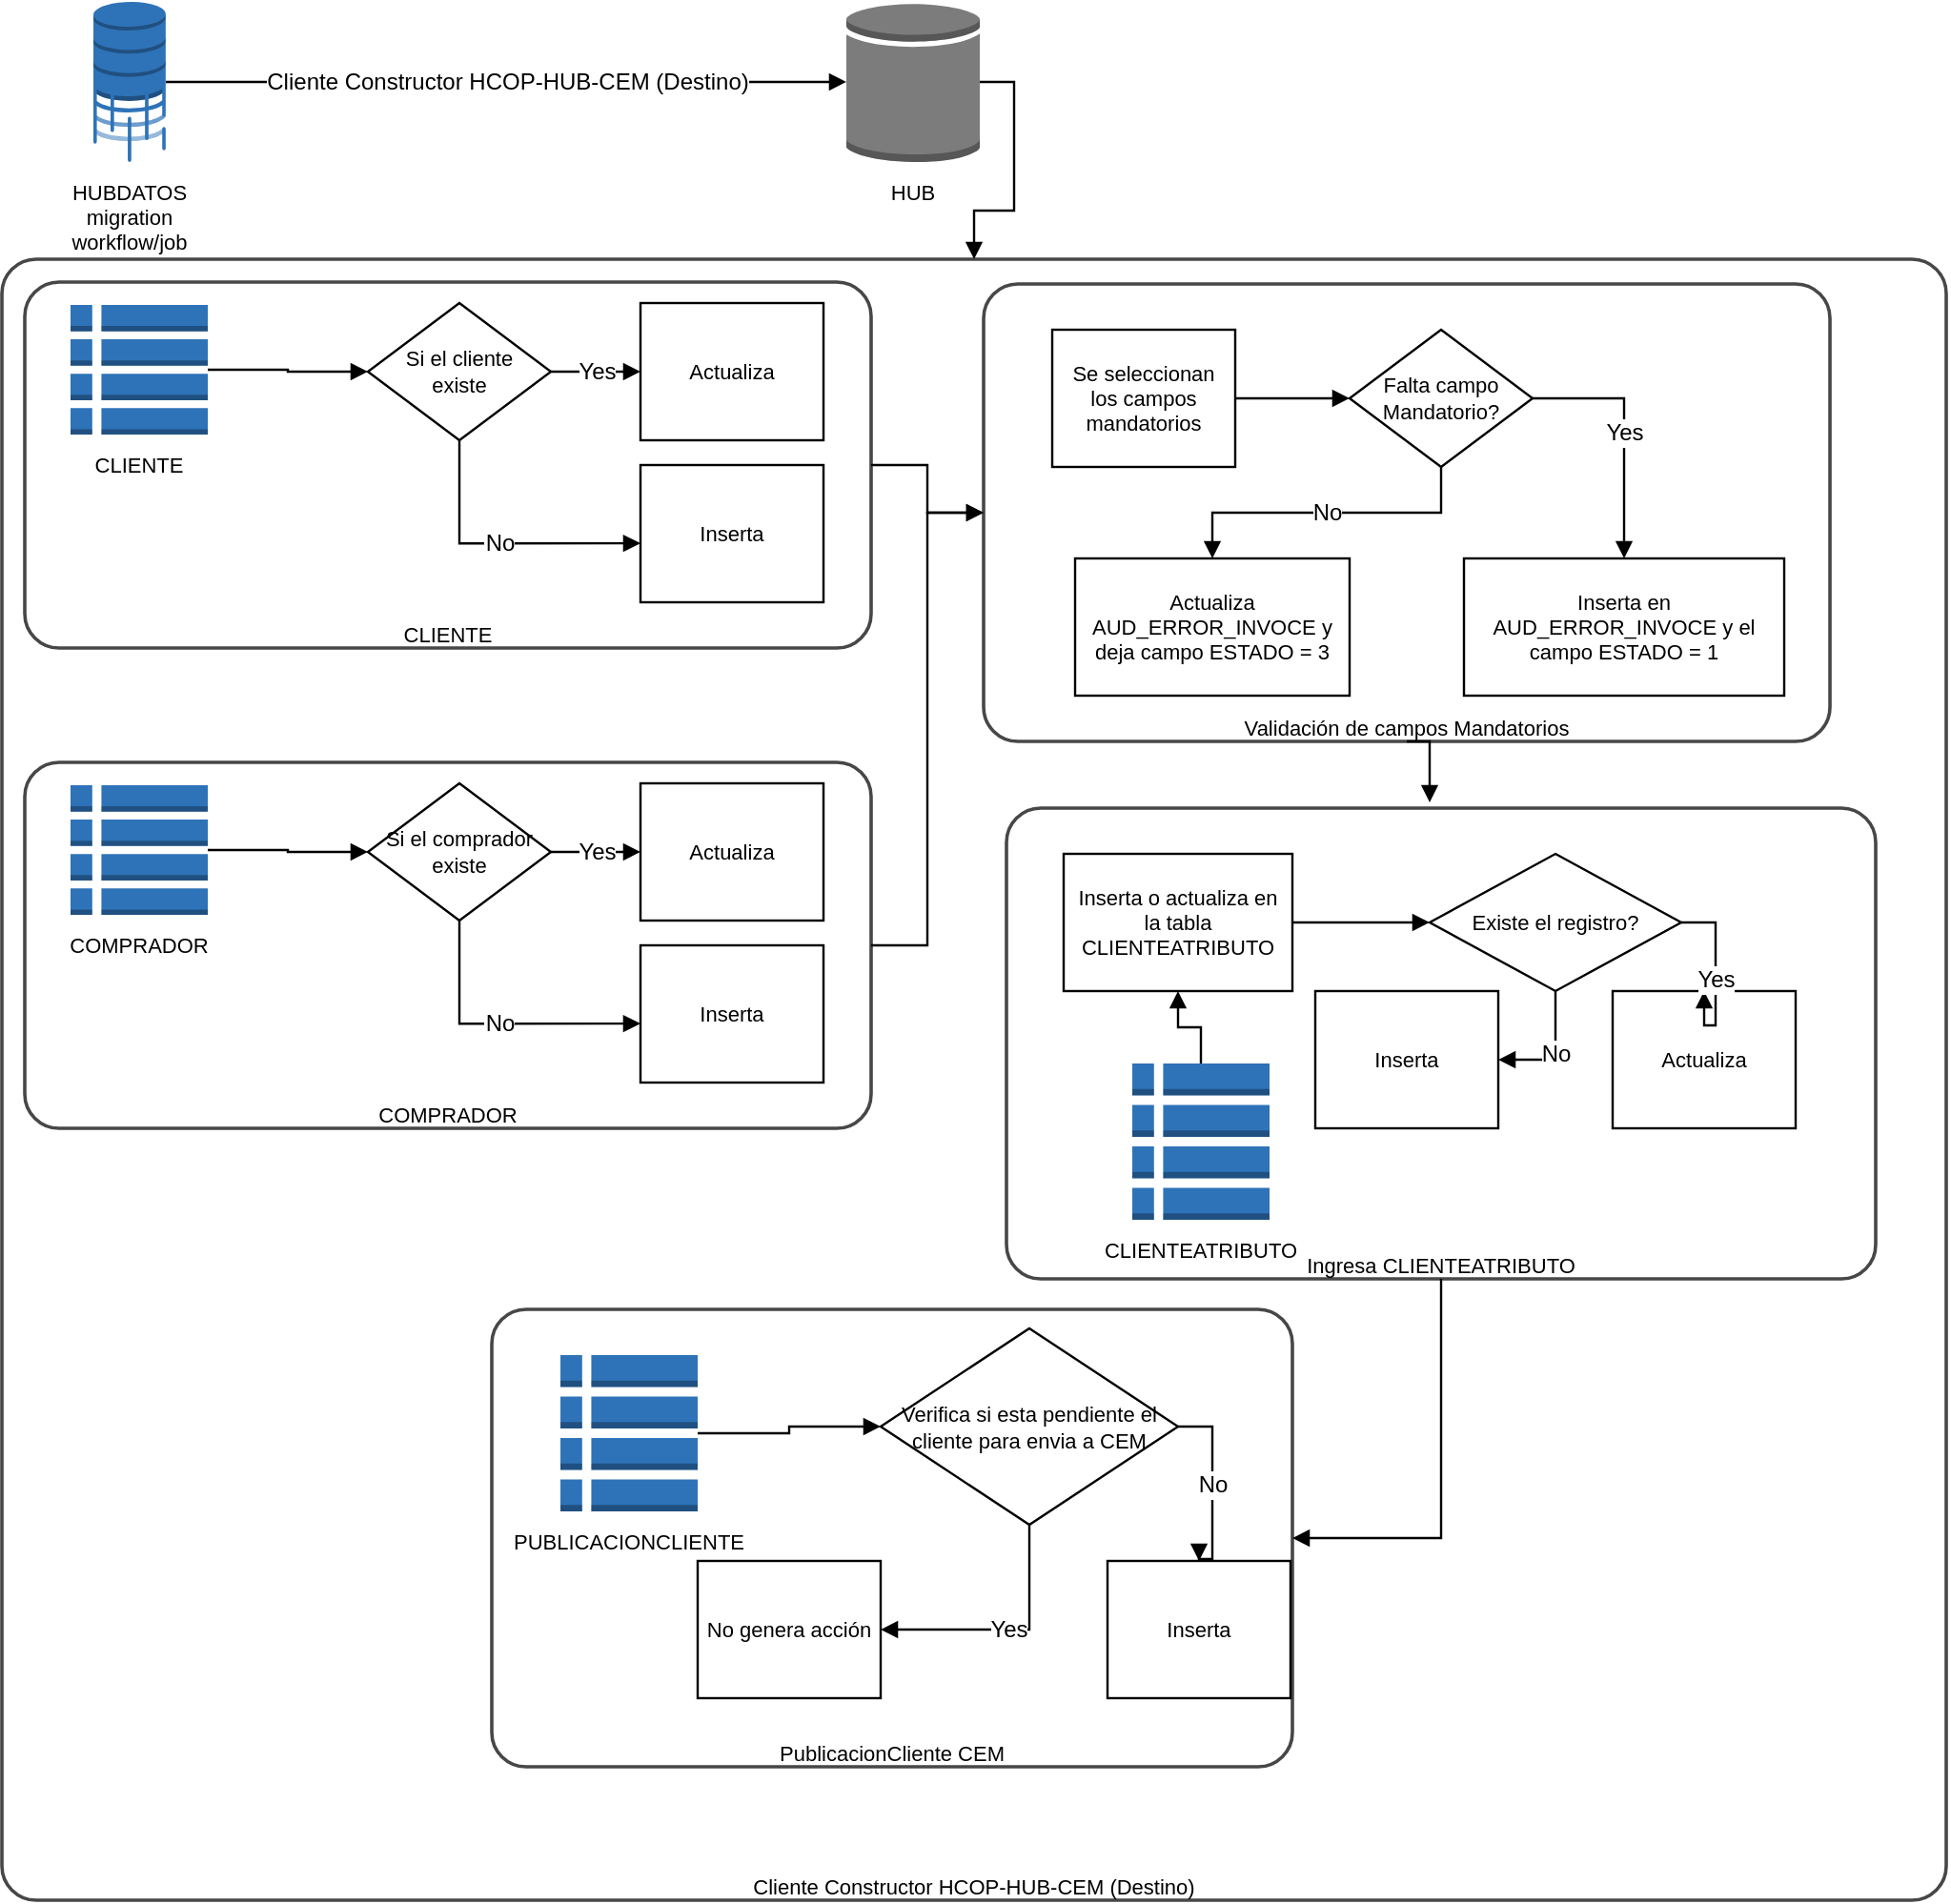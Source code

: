 <mxfile version="12.6.5" type="github"><diagram id="pn_AHYJkTDnb_LbIhob4" name="Page-1"><mxGraphModel dx="2893" dy="2506" grid="1" gridSize="10" guides="1" tooltips="1" connect="1" arrows="1" fold="1" page="1" pageScale="1" pageWidth="827" pageHeight="1169" math="0" shadow="0"><root><mxCell id="0"/><mxCell id="1" parent="0"/><mxCell id="GrnGqE9-4dOr6bEl9j0j-1" value="HUB" style="html=1;whiteSpace=wrap;shape=mxgraph.aws3.generic_database;labelPosition=center;verticalLabelPosition=bottom;align=center;verticalAlign=top;fontSize=11;spacing=5;strokeOpacity=100;fillColor=#7D7C7C;strokeWidth=1.2;" vertex="1" parent="1"><mxGeometry x="467" y="-1150" width="70" height="84" as="geometry"/></mxCell><mxCell id="GrnGqE9-4dOr6bEl9j0j-2" value="HUBDATOS migration workflow/job" style="html=1;whiteSpace=wrap;shape=mxgraph.aws3.database_migration_workflow_job;labelPosition=center;verticalLabelPosition=bottom;align=center;verticalAlign=top;fontSize=11;spacing=5;strokeOpacity=100;fillColor=#2e73b8;strokeWidth=1.2;" vertex="1" parent="1"><mxGeometry x="72" y="-1150" width="38" height="84" as="geometry"/></mxCell><mxCell id="GrnGqE9-4dOr6bEl9j0j-3" value="" style="html=1;jettySize=18;fontSize=11;strokeWidth=1.2;rounded=1;arcSize=0;edgeStyle=orthogonalEdgeStyle;startArrow=none;endArrow=block;endFill=1;exitX=1.0;exitY=0.5;exitPerimeter=1;entryX=0.005;entryY=0.5;entryPerimeter=1;" edge="1" parent="1" source="GrnGqE9-4dOr6bEl9j0j-2" target="GrnGqE9-4dOr6bEl9j0j-1"><mxGeometry width="100" height="100" relative="1" as="geometry"/></mxCell><mxCell id="GrnGqE9-4dOr6bEl9j0j-4" value="Cliente Constructor HCOP-HUB-CEM (Destino)" style="text;html=1;resizable=0;labelBackgroundColor=#ffffff;align=center;verticalAlign=middle;" vertex="1" parent="GrnGqE9-4dOr6bEl9j0j-3"><mxGeometry relative="1" as="geometry"/></mxCell><mxCell id="GrnGqE9-4dOr6bEl9j0j-5" value="Cliente Constructor HCOP-HUB-CEM (Destino)" style="html=1;whiteSpace=wrap;fontSize=11;spacing=0;strokeColor=#474747;fillOpacity=0;rounded=1;absoluteArcSize=1;arcSize=36;fillColor=#000000;strokeWidth=1.8;verticalAlign=bottom;" vertex="1" parent="1"><mxGeometry x="24" y="-1015" width="1020" height="861" as="geometry"/></mxCell><mxCell id="GrnGqE9-4dOr6bEl9j0j-6" value="" style="html=1;jettySize=18;fontSize=11;strokeWidth=1.2;rounded=1;arcSize=0;edgeStyle=orthogonalEdgeStyle;startArrow=none;endArrow=block;endFill=1;exitX=0.995;exitY=0.5;exitPerimeter=1;entryX=0.5;entryY=-0.001;entryPerimeter=1;" edge="1" parent="1" source="GrnGqE9-4dOr6bEl9j0j-1" target="GrnGqE9-4dOr6bEl9j0j-5"><mxGeometry width="100" height="100" relative="1" as="geometry"/></mxCell><mxCell id="GrnGqE9-4dOr6bEl9j0j-7" value="CLIENTE" style="html=1;whiteSpace=wrap;shape=mxgraph.aws3.table;labelPosition=center;verticalLabelPosition=bottom;align=center;verticalAlign=top;fontSize=11;spacing=5;strokeOpacity=100;fillColor=#2e73b8;strokeWidth=1.2;" vertex="1" parent="1"><mxGeometry x="60" y="-991" width="72" height="68" as="geometry"/></mxCell><mxCell id="GrnGqE9-4dOr6bEl9j0j-8" value="Si el cliente existe" style="html=1;whiteSpace=wrap;rhombus;fontSize=11;fontColor=#000000;spacing=5;strokeOpacity=100;strokeWidth=1.2;" vertex="1" parent="1"><mxGeometry x="216" y="-992" width="96" height="72" as="geometry"/></mxCell><mxCell id="GrnGqE9-4dOr6bEl9j0j-9" value="" style="html=1;jettySize=18;fontSize=11;strokeWidth=1.2;rounded=1;arcSize=0;edgeStyle=orthogonalEdgeStyle;startArrow=none;endArrow=block;endFill=1;exitX=1;exitY=0.5;exitPerimeter=1;entryX=-0.01;entryY=0.5;entryPerimeter=1;" edge="1" parent="1" source="GrnGqE9-4dOr6bEl9j0j-7" target="GrnGqE9-4dOr6bEl9j0j-8"><mxGeometry width="100" height="100" relative="1" as="geometry"/></mxCell><mxCell id="GrnGqE9-4dOr6bEl9j0j-10" value="Actualiza" style="html=1;whiteSpace=wrap;;fontSize=11;fontColor=#000000;spacing=5;strokeOpacity=100;strokeWidth=1.2;" vertex="1" parent="1"><mxGeometry x="359" y="-992" width="96" height="72" as="geometry"/></mxCell><mxCell id="GrnGqE9-4dOr6bEl9j0j-11" value="Yes" style="html=1;jettySize=18;fontSize=11;fontColor=#000000;strokeWidth=1.2;rounded=1;arcSize=0;edgeStyle=orthogonalEdgeStyle;startArrow=none;endArrow=block;endFill=1;exitX=1.01;exitY=0.5;exitPerimeter=1;entryX=-0.006;entryY=0.5;entryPerimeter=1;" edge="1" parent="1" source="GrnGqE9-4dOr6bEl9j0j-8" target="GrnGqE9-4dOr6bEl9j0j-10"><mxGeometry width="100" height="100" relative="1" as="geometry"/></mxCell><mxCell id="GrnGqE9-4dOr6bEl9j0j-12" value="Yes" style="text;html=1;resizable=0;labelBackgroundColor=#ffffff;align=center;verticalAlign=middle;" vertex="1" parent="GrnGqE9-4dOr6bEl9j0j-11"><mxGeometry relative="1" as="geometry"/></mxCell><mxCell id="GrnGqE9-4dOr6bEl9j0j-13" value="Inserta" style="html=1;whiteSpace=wrap;;fontSize=11;fontColor=#000000;spacing=5;strokeOpacity=100;strokeWidth=1.2;" vertex="1" parent="1"><mxGeometry x="359" y="-907" width="96" height="72" as="geometry"/></mxCell><mxCell id="GrnGqE9-4dOr6bEl9j0j-14" value="No" style="html=1;jettySize=18;fontSize=11;fontColor=#000000;strokeWidth=1.2;rounded=1;arcSize=0;edgeStyle=orthogonalEdgeStyle;startArrow=none;endArrow=block;endFill=1;exitX=0.5;exitY=1.01;exitPerimeter=1;entryX=0.187;entryY=0.544;entryPerimeter=1;" edge="1" parent="1" source="GrnGqE9-4dOr6bEl9j0j-8" target="GrnGqE9-4dOr6bEl9j0j-13"><mxGeometry width="100" height="100" relative="1" as="geometry"/></mxCell><mxCell id="GrnGqE9-4dOr6bEl9j0j-15" value="No" style="text;html=1;resizable=0;labelBackgroundColor=#ffffff;align=center;verticalAlign=middle;" vertex="1" parent="GrnGqE9-4dOr6bEl9j0j-14"><mxGeometry relative="1" as="geometry"/></mxCell><mxCell id="GrnGqE9-4dOr6bEl9j0j-16" value="CLIENTE" style="html=1;whiteSpace=wrap;fontSize=11;spacing=0;strokeColor=#474747;fillOpacity=0;rounded=1;absoluteArcSize=1;arcSize=36;fillColor=#000000;strokeWidth=1.8;verticalAlign=bottom;" vertex="1" parent="1"><mxGeometry x="36" y="-1003" width="444" height="192" as="geometry"/></mxCell><mxCell id="GrnGqE9-4dOr6bEl9j0j-17" value="PublicacionCliente CEM" style="html=1;whiteSpace=wrap;fontSize=11;spacing=0;strokeColor=#474747;fillOpacity=0;rounded=1;absoluteArcSize=1;arcSize=36;fillColor=#000000;strokeWidth=1.8;verticalAlign=bottom;" vertex="1" parent="1"><mxGeometry x="281" y="-464" width="420" height="240" as="geometry"/></mxCell><mxCell id="GrnGqE9-4dOr6bEl9j0j-18" value="PUBLICACIONCLIENTE" style="html=1;whiteSpace=wrap;shape=mxgraph.aws3.table;labelPosition=center;verticalLabelPosition=bottom;align=center;verticalAlign=top;fontSize=11;spacing=5;strokeOpacity=100;fillColor=#2e73b8;strokeWidth=1.2;" vertex="1" parent="1"><mxGeometry x="317" y="-440" width="72" height="82" as="geometry"/></mxCell><mxCell id="GrnGqE9-4dOr6bEl9j0j-19" value="Verifica si esta pendiente el cliente para envia a CEM" style="html=1;whiteSpace=wrap;rhombus;fontSize=11;fontColor=#000000;spacing=5;strokeOpacity=100;strokeWidth=1.2;" vertex="1" parent="1"><mxGeometry x="485" y="-454" width="156" height="103" as="geometry"/></mxCell><mxCell id="GrnGqE9-4dOr6bEl9j0j-20" value="" style="html=1;jettySize=18;fontSize=11;strokeWidth=1.2;rounded=1;arcSize=0;edgeStyle=orthogonalEdgeStyle;startArrow=none;endArrow=block;endFill=1;exitX=1;exitY=0.5;exitPerimeter=1;entryX=-0.007;entryY=0.5;entryPerimeter=1;" edge="1" parent="1" source="GrnGqE9-4dOr6bEl9j0j-18" target="GrnGqE9-4dOr6bEl9j0j-19"><mxGeometry width="100" height="100" relative="1" as="geometry"/></mxCell><mxCell id="GrnGqE9-4dOr6bEl9j0j-21" value="No genera acción" style="html=1;whiteSpace=wrap;;fontSize=11;fontColor=#000000;spacing=5;strokeOpacity=100;strokeWidth=1.2;" vertex="1" parent="1"><mxGeometry x="389" y="-332" width="96" height="72" as="geometry"/></mxCell><mxCell id="GrnGqE9-4dOr6bEl9j0j-22" value="Yes" style="html=1;jettySize=18;fontSize=11;fontColor=#000000;strokeWidth=1.2;rounded=1;arcSize=0;edgeStyle=orthogonalEdgeStyle;startArrow=none;endArrow=block;endFill=1;exitX=0.5;exitY=1.007;exitPerimeter=1;entryX=1.006;entryY=0.5;entryPerimeter=1;" edge="1" parent="1" source="GrnGqE9-4dOr6bEl9j0j-19" target="GrnGqE9-4dOr6bEl9j0j-21"><mxGeometry width="100" height="100" relative="1" as="geometry"/></mxCell><mxCell id="GrnGqE9-4dOr6bEl9j0j-23" value="Yes" style="text;html=1;resizable=0;labelBackgroundColor=#ffffff;align=center;verticalAlign=middle;" vertex="1" parent="GrnGqE9-4dOr6bEl9j0j-22"><mxGeometry relative="1" as="geometry"/></mxCell><mxCell id="GrnGqE9-4dOr6bEl9j0j-24" value="Inserta" style="html=1;whiteSpace=wrap;;fontSize=11;fontColor=#000000;spacing=5;strokeOpacity=100;strokeWidth=1.2;" vertex="1" parent="1"><mxGeometry x="604" y="-332" width="96" height="72" as="geometry"/></mxCell><mxCell id="GrnGqE9-4dOr6bEl9j0j-25" value="No" style="html=1;jettySize=18;fontSize=11;fontColor=#000000;strokeWidth=1.2;rounded=1;arcSize=0;edgeStyle=orthogonalEdgeStyle;startArrow=none;endArrow=block;endFill=1;exitX=1.007;exitY=0.5;exitPerimeter=1;entryX=0.5;entryY=-0.008;entryPerimeter=1;" edge="1" parent="1" source="GrnGqE9-4dOr6bEl9j0j-19" target="GrnGqE9-4dOr6bEl9j0j-24"><mxGeometry width="100" height="100" relative="1" as="geometry"/></mxCell><mxCell id="GrnGqE9-4dOr6bEl9j0j-26" value="No" style="text;html=1;resizable=0;labelBackgroundColor=#ffffff;align=center;verticalAlign=middle;" vertex="1" parent="GrnGqE9-4dOr6bEl9j0j-25"><mxGeometry relative="1" as="geometry"/></mxCell><mxCell id="GrnGqE9-4dOr6bEl9j0j-27" value="Validación de campos Mandatorios" style="html=1;whiteSpace=wrap;fontSize=11;spacing=0;strokeColor=#474747;fillOpacity=0;rounded=1;absoluteArcSize=1;arcSize=36;fillColor=#000000;strokeWidth=1.8;verticalAlign=bottom;" vertex="1" parent="1"><mxGeometry x="539" y="-1002" width="444" height="240" as="geometry"/></mxCell><mxCell id="GrnGqE9-4dOr6bEl9j0j-28" value="Se seleccionan los campos mandatorios " style="html=1;whiteSpace=wrap;;fontSize=11;fontColor=#000000;spacing=5;strokeOpacity=100;strokeWidth=1.2;" vertex="1" parent="1"><mxGeometry x="575" y="-978" width="96" height="72" as="geometry"/></mxCell><mxCell id="GrnGqE9-4dOr6bEl9j0j-29" value="Falta campo Mandatorio?" style="html=1;whiteSpace=wrap;rhombus;fontSize=11;fontColor=#000000;spacing=5;strokeOpacity=100;strokeWidth=1.2;" vertex="1" parent="1"><mxGeometry x="731" y="-978" width="96" height="72" as="geometry"/></mxCell><mxCell id="GrnGqE9-4dOr6bEl9j0j-30" value="" style="html=1;jettySize=18;fontSize=11;strokeWidth=1.2;rounded=1;arcSize=0;edgeStyle=orthogonalEdgeStyle;startArrow=none;endArrow=block;endFill=1;exitX=1.006;exitY=0.5;exitPerimeter=1;entryX=-0.01;entryY=0.5;entryPerimeter=1;" edge="1" parent="1" source="GrnGqE9-4dOr6bEl9j0j-28" target="GrnGqE9-4dOr6bEl9j0j-29"><mxGeometry width="100" height="100" relative="1" as="geometry"/></mxCell><mxCell id="GrnGqE9-4dOr6bEl9j0j-31" value="Inserta en AUD_ERROR_INVOCE y el campo ESTADO = 1 " style="html=1;whiteSpace=wrap;;fontSize=11;fontColor=#000000;spacing=5;strokeOpacity=100;strokeWidth=1.2;" vertex="1" parent="1"><mxGeometry x="791" y="-858" width="168" height="72" as="geometry"/></mxCell><mxCell id="GrnGqE9-4dOr6bEl9j0j-32" value="Yes" style="html=1;jettySize=18;fontSize=11;fontColor=#000000;strokeWidth=1.2;rounded=1;arcSize=0;edgeStyle=orthogonalEdgeStyle;startArrow=none;endArrow=block;endFill=1;exitX=1.01;exitY=0.5;exitPerimeter=1;entryX=0.5;entryY=-0.008;entryPerimeter=1;" edge="1" parent="1" source="GrnGqE9-4dOr6bEl9j0j-29" target="GrnGqE9-4dOr6bEl9j0j-31"><mxGeometry width="100" height="100" relative="1" as="geometry"/></mxCell><mxCell id="GrnGqE9-4dOr6bEl9j0j-33" value="Yes" style="text;html=1;resizable=0;labelBackgroundColor=#ffffff;align=center;verticalAlign=middle;" vertex="1" parent="GrnGqE9-4dOr6bEl9j0j-32"><mxGeometry relative="1" as="geometry"/></mxCell><mxCell id="GrnGqE9-4dOr6bEl9j0j-34" value="Actualiza AUD_ERROR_INVOCE y deja campo ESTADO = 3" style="html=1;whiteSpace=wrap;;fontSize=11;fontColor=#000000;spacing=5;strokeOpacity=100;strokeWidth=1.2;" vertex="1" parent="1"><mxGeometry x="587" y="-858" width="144" height="72" as="geometry"/></mxCell><mxCell id="GrnGqE9-4dOr6bEl9j0j-35" value="No" style="html=1;jettySize=18;fontSize=11;fontColor=#000000;strokeWidth=1.2;rounded=1;arcSize=0;edgeStyle=orthogonalEdgeStyle;startArrow=none;endArrow=block;endFill=1;exitX=0.5;exitY=1.01;exitPerimeter=1;entryX=0.5;entryY=-0.008;entryPerimeter=1;" edge="1" parent="1" source="GrnGqE9-4dOr6bEl9j0j-29" target="GrnGqE9-4dOr6bEl9j0j-34"><mxGeometry width="100" height="100" relative="1" as="geometry"/></mxCell><mxCell id="GrnGqE9-4dOr6bEl9j0j-36" value="No" style="text;html=1;resizable=0;labelBackgroundColor=#ffffff;align=center;verticalAlign=middle;" vertex="1" parent="GrnGqE9-4dOr6bEl9j0j-35"><mxGeometry relative="1" as="geometry"/></mxCell><mxCell id="GrnGqE9-4dOr6bEl9j0j-37" value="" style="html=1;jettySize=18;fontSize=11;strokeWidth=1.2;rounded=1;arcSize=0;edgeStyle=orthogonalEdgeStyle;startArrow=none;endArrow=block;endFill=1;exitX=0.5;exitY=1.004;exitPerimeter=1;" edge="1" parent="1" source="GrnGqE9-4dOr6bEl9j0j-27"><mxGeometry width="100" height="100" relative="1" as="geometry"><mxPoint x="773" y="-730" as="targetPoint"/></mxGeometry></mxCell><mxCell id="GrnGqE9-4dOr6bEl9j0j-38" value="Ingresa CLIENTEATRIBUTO" style="html=1;whiteSpace=wrap;fontSize=11;spacing=0;strokeColor=#474747;fillOpacity=0;rounded=1;absoluteArcSize=1;arcSize=36;fillColor=#000000;strokeWidth=1.8;verticalAlign=bottom;" vertex="1" parent="1"><mxGeometry x="551" y="-727" width="456" height="247" as="geometry"/></mxCell><mxCell id="GrnGqE9-4dOr6bEl9j0j-39" value="Inserta o actualiza en la tabla CLIENTEATRIBUTO " style="html=1;whiteSpace=wrap;;fontSize=11;fontColor=#000000;spacing=5;strokeOpacity=100;strokeWidth=1.2;" vertex="1" parent="1"><mxGeometry x="581" y="-703" width="120" height="72" as="geometry"/></mxCell><mxCell id="GrnGqE9-4dOr6bEl9j0j-40" value="" style="html=1;jettySize=18;fontSize=11;strokeWidth=1.2;rounded=1;arcSize=0;edgeStyle=orthogonalEdgeStyle;startArrow=none;endArrow=block;endFill=1;exitX=1.005;exitY=0.5;exitPerimeter=1;entryX=0;entryY=0.5;entryPerimeter=1;" edge="1" parent="1" source="GrnGqE9-4dOr6bEl9j0j-39" target="GrnGqE9-4dOr6bEl9j0j-41"><mxGeometry width="100" height="100" relative="1" as="geometry"/></mxCell><mxCell id="GrnGqE9-4dOr6bEl9j0j-41" value="Existe el registro?" style="html=1;whiteSpace=wrap;rhombus;fontSize=11;fontColor=#000000;spacing=5;strokeOpacity=100;strokeWidth=1.2;" vertex="1" parent="1"><mxGeometry x="773" y="-703" width="132" height="72" as="geometry"/></mxCell><mxCell id="GrnGqE9-4dOr6bEl9j0j-42" value="Inserta" style="html=1;whiteSpace=wrap;;fontSize=11;fontColor=#000000;spacing=5;strokeOpacity=100;strokeWidth=1.2;" vertex="1" parent="1"><mxGeometry x="713" y="-631" width="96" height="72" as="geometry"/></mxCell><mxCell id="GrnGqE9-4dOr6bEl9j0j-43" value="Actualiza" style="html=1;whiteSpace=wrap;;fontSize=11;fontColor=#000000;spacing=5;strokeOpacity=100;strokeWidth=1.2;" vertex="1" parent="1"><mxGeometry x="869" y="-631" width="96" height="72" as="geometry"/></mxCell><mxCell id="GrnGqE9-4dOr6bEl9j0j-44" value="Yes" style="html=1;jettySize=18;fontSize=11;fontColor=#000000;strokeWidth=1.2;rounded=1;arcSize=0;edgeStyle=orthogonalEdgeStyle;startArrow=none;endArrow=block;endFill=1;exitX=1;exitY=0.5;exitPerimeter=1;entryX=0.5;entryY=-0.008;entryPerimeter=1;" edge="1" parent="1" source="GrnGqE9-4dOr6bEl9j0j-41" target="GrnGqE9-4dOr6bEl9j0j-43"><mxGeometry width="100" height="100" relative="1" as="geometry"/></mxCell><mxCell id="GrnGqE9-4dOr6bEl9j0j-45" value="Yes" style="text;html=1;resizable=0;labelBackgroundColor=#ffffff;align=center;verticalAlign=middle;" vertex="1" parent="GrnGqE9-4dOr6bEl9j0j-44"><mxGeometry relative="1" as="geometry"/></mxCell><mxCell id="GrnGqE9-4dOr6bEl9j0j-46" value="No" style="html=1;jettySize=18;fontSize=11;fontColor=#000000;strokeWidth=1.2;rounded=1;arcSize=0;edgeStyle=orthogonalEdgeStyle;startArrow=none;endArrow=block;endFill=1;exitX=0.5;exitY=1.009;exitPerimeter=1;entryX=1.006;entryY=0.5;entryPerimeter=1;" edge="1" parent="1" source="GrnGqE9-4dOr6bEl9j0j-41" target="GrnGqE9-4dOr6bEl9j0j-42"><mxGeometry width="100" height="100" relative="1" as="geometry"/></mxCell><mxCell id="GrnGqE9-4dOr6bEl9j0j-47" value="No" style="text;html=1;resizable=0;labelBackgroundColor=#ffffff;align=center;verticalAlign=middle;" vertex="1" parent="GrnGqE9-4dOr6bEl9j0j-46"><mxGeometry relative="1" as="geometry"/></mxCell><mxCell id="GrnGqE9-4dOr6bEl9j0j-48" value="CLIENTEATRIBUTO" style="html=1;whiteSpace=wrap;shape=mxgraph.aws3.table;labelPosition=center;verticalLabelPosition=bottom;align=center;verticalAlign=top;fontSize=11;spacing=5;strokeOpacity=100;fillColor=#2e73b8;strokeWidth=1.2;" vertex="1" parent="1"><mxGeometry x="617" y="-593" width="72" height="82" as="geometry"/></mxCell><mxCell id="GrnGqE9-4dOr6bEl9j0j-49" value="" style="html=1;jettySize=18;fontSize=11;strokeWidth=1.2;rounded=1;arcSize=0;edgeStyle=orthogonalEdgeStyle;startArrow=none;endArrow=block;endFill=1;exitX=0.5;exitY=0;exitPerimeter=1;entryX=0.5;entryY=1.008;entryPerimeter=1;" edge="1" parent="1" source="GrnGqE9-4dOr6bEl9j0j-48" target="GrnGqE9-4dOr6bEl9j0j-39"><mxGeometry width="100" height="100" relative="1" as="geometry"/></mxCell><mxCell id="GrnGqE9-4dOr6bEl9j0j-50" value="COMPRADOR" style="html=1;whiteSpace=wrap;shape=mxgraph.aws3.table;labelPosition=center;verticalLabelPosition=bottom;align=center;verticalAlign=top;fontSize=11;spacing=5;strokeOpacity=100;fillColor=#2e73b8;strokeWidth=1.2;" vertex="1" parent="1"><mxGeometry x="60" y="-739" width="72" height="68" as="geometry"/></mxCell><mxCell id="GrnGqE9-4dOr6bEl9j0j-51" value="Si el comprador existe" style="html=1;whiteSpace=wrap;rhombus;fontSize=11;fontColor=#000000;spacing=5;strokeOpacity=100;strokeWidth=1.2;" vertex="1" parent="1"><mxGeometry x="216" y="-740" width="96" height="72" as="geometry"/></mxCell><mxCell id="GrnGqE9-4dOr6bEl9j0j-52" value="" style="html=1;jettySize=18;fontSize=11;strokeWidth=1.2;rounded=1;arcSize=0;edgeStyle=orthogonalEdgeStyle;startArrow=none;endArrow=block;endFill=1;exitX=1;exitY=0.5;exitPerimeter=1;entryX=-0.01;entryY=0.5;entryPerimeter=1;" edge="1" parent="1" source="GrnGqE9-4dOr6bEl9j0j-50" target="GrnGqE9-4dOr6bEl9j0j-51"><mxGeometry width="100" height="100" relative="1" as="geometry"/></mxCell><mxCell id="GrnGqE9-4dOr6bEl9j0j-53" value="Actualiza" style="html=1;whiteSpace=wrap;;fontSize=11;fontColor=#000000;spacing=5;strokeOpacity=100;strokeWidth=1.2;" vertex="1" parent="1"><mxGeometry x="359" y="-740" width="96" height="72" as="geometry"/></mxCell><mxCell id="GrnGqE9-4dOr6bEl9j0j-54" value="Yes" style="html=1;jettySize=18;fontSize=11;fontColor=#000000;strokeWidth=1.2;rounded=1;arcSize=0;edgeStyle=orthogonalEdgeStyle;startArrow=none;endArrow=block;endFill=1;exitX=1.01;exitY=0.5;exitPerimeter=1;entryX=-0.006;entryY=0.5;entryPerimeter=1;" edge="1" parent="1" source="GrnGqE9-4dOr6bEl9j0j-51" target="GrnGqE9-4dOr6bEl9j0j-53"><mxGeometry width="100" height="100" relative="1" as="geometry"/></mxCell><mxCell id="GrnGqE9-4dOr6bEl9j0j-55" value="Yes" style="text;html=1;resizable=0;labelBackgroundColor=#ffffff;align=center;verticalAlign=middle;" vertex="1" parent="GrnGqE9-4dOr6bEl9j0j-54"><mxGeometry relative="1" as="geometry"/></mxCell><mxCell id="GrnGqE9-4dOr6bEl9j0j-56" value="Inserta" style="html=1;whiteSpace=wrap;;fontSize=11;fontColor=#000000;spacing=5;strokeOpacity=100;strokeWidth=1.2;" vertex="1" parent="1"><mxGeometry x="359" y="-655" width="96" height="72" as="geometry"/></mxCell><mxCell id="GrnGqE9-4dOr6bEl9j0j-57" value="No" style="html=1;jettySize=18;fontSize=11;fontColor=#000000;strokeWidth=1.2;rounded=1;arcSize=0;edgeStyle=orthogonalEdgeStyle;startArrow=none;endArrow=block;endFill=1;exitX=0.5;exitY=1.01;exitPerimeter=1;entryX=0.187;entryY=0.544;entryPerimeter=1;" edge="1" parent="1" source="GrnGqE9-4dOr6bEl9j0j-51" target="GrnGqE9-4dOr6bEl9j0j-56"><mxGeometry width="100" height="100" relative="1" as="geometry"/></mxCell><mxCell id="GrnGqE9-4dOr6bEl9j0j-58" value="No" style="text;html=1;resizable=0;labelBackgroundColor=#ffffff;align=center;verticalAlign=middle;" vertex="1" parent="GrnGqE9-4dOr6bEl9j0j-57"><mxGeometry relative="1" as="geometry"/></mxCell><mxCell id="GrnGqE9-4dOr6bEl9j0j-59" value="COMPRADOR" style="html=1;whiteSpace=wrap;fontSize=11;spacing=0;strokeColor=#474747;fillOpacity=0;rounded=1;absoluteArcSize=1;arcSize=36;fillColor=#000000;strokeWidth=1.8;verticalAlign=bottom;" vertex="1" parent="1"><mxGeometry x="36" y="-751" width="444" height="192" as="geometry"/></mxCell><mxCell id="GrnGqE9-4dOr6bEl9j0j-60" value="" style="html=1;jettySize=18;fontSize=11;strokeWidth=1.2;rounded=1;arcSize=0;edgeStyle=orthogonalEdgeStyle;startArrow=none;endArrow=block;endFill=1;exitX=1.002;exitY=0.5;exitPerimeter=1;entryX=-0.002;entryY=0.5;entryPerimeter=1;" edge="1" parent="1" source="GrnGqE9-4dOr6bEl9j0j-59" target="GrnGqE9-4dOr6bEl9j0j-27"><mxGeometry width="100" height="100" relative="1" as="geometry"/></mxCell><mxCell id="GrnGqE9-4dOr6bEl9j0j-61" value="" style="html=1;jettySize=18;fontSize=11;strokeWidth=1.2;rounded=1;arcSize=0;edgeStyle=orthogonalEdgeStyle;startArrow=none;endArrow=block;endFill=1;exitX=1.002;exitY=0.5;exitPerimeter=1;entryX=-0.002;entryY=0.5;entryPerimeter=1;" edge="1" parent="1" source="GrnGqE9-4dOr6bEl9j0j-16" target="GrnGqE9-4dOr6bEl9j0j-27"><mxGeometry width="100" height="100" relative="1" as="geometry"/></mxCell><mxCell id="GrnGqE9-4dOr6bEl9j0j-62" value="" style="html=1;jettySize=18;fontSize=11;strokeWidth=1.2;rounded=1;arcSize=0;edgeStyle=orthogonalEdgeStyle;startArrow=none;endArrow=block;endFill=1;exitX=0.5;exitY=1.004;exitPerimeter=1;entryX=1.002;entryY=0.5;entryPerimeter=1;" edge="1" parent="1" source="GrnGqE9-4dOr6bEl9j0j-38" target="GrnGqE9-4dOr6bEl9j0j-17"><mxGeometry width="100" height="100" relative="1" as="geometry"/></mxCell></root></mxGraphModel></diagram></mxfile>